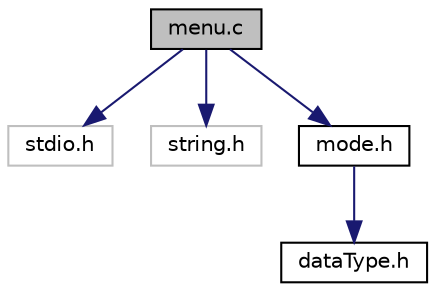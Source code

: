 digraph "menu.c"
{
 // LATEX_PDF_SIZE
  edge [fontname="Helvetica",fontsize="10",labelfontname="Helvetica",labelfontsize="10"];
  node [fontname="Helvetica",fontsize="10",shape=record];
  Node1 [label="menu.c",height=0.2,width=0.4,color="black", fillcolor="grey75", style="filled", fontcolor="black",tooltip="funzioni per il menu del gioco"];
  Node1 -> Node2 [color="midnightblue",fontsize="10",style="solid",fontname="Helvetica"];
  Node2 [label="stdio.h",height=0.2,width=0.4,color="grey75", fillcolor="white", style="filled",tooltip=" "];
  Node1 -> Node3 [color="midnightblue",fontsize="10",style="solid",fontname="Helvetica"];
  Node3 [label="string.h",height=0.2,width=0.4,color="grey75", fillcolor="white", style="filled",tooltip=" "];
  Node1 -> Node4 [color="midnightblue",fontsize="10",style="solid",fontname="Helvetica"];
  Node4 [label="mode.h",height=0.2,width=0.4,color="black", fillcolor="white", style="filled",URL="$mode_8h.html",tooltip="libreria per la gestione delle modalità e delle partite"];
  Node4 -> Node5 [color="midnightblue",fontsize="10",style="solid",fontname="Helvetica"];
  Node5 [label="dataType.h",height=0.2,width=0.4,color="black", fillcolor="white", style="filled",URL="$dataType_8h.html",tooltip="Costanti utilizzate nel progetto e strutture delle pedine e delle partite."];
}

